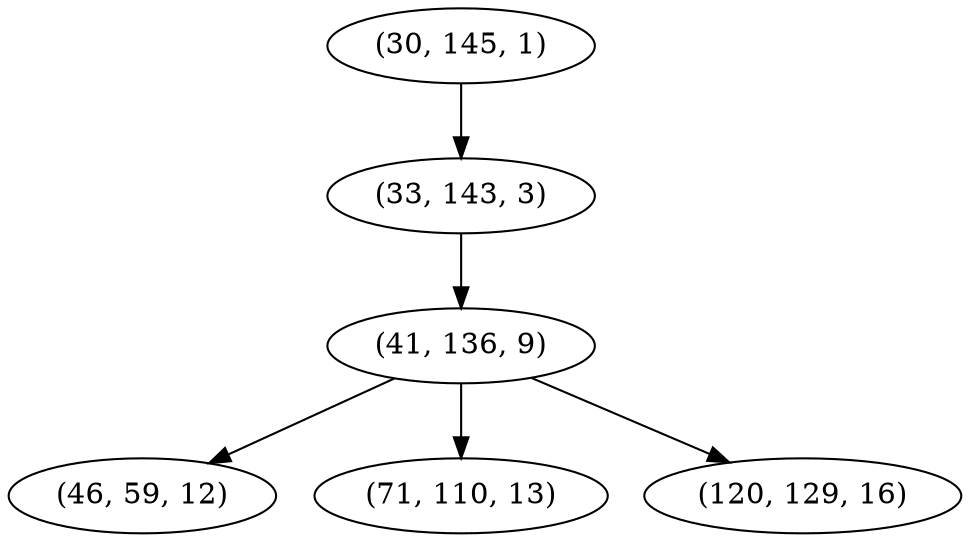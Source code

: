 digraph tree {
    "(30, 145, 1)";
    "(33, 143, 3)";
    "(41, 136, 9)";
    "(46, 59, 12)";
    "(71, 110, 13)";
    "(120, 129, 16)";
    "(30, 145, 1)" -> "(33, 143, 3)";
    "(33, 143, 3)" -> "(41, 136, 9)";
    "(41, 136, 9)" -> "(46, 59, 12)";
    "(41, 136, 9)" -> "(71, 110, 13)";
    "(41, 136, 9)" -> "(120, 129, 16)";
}
